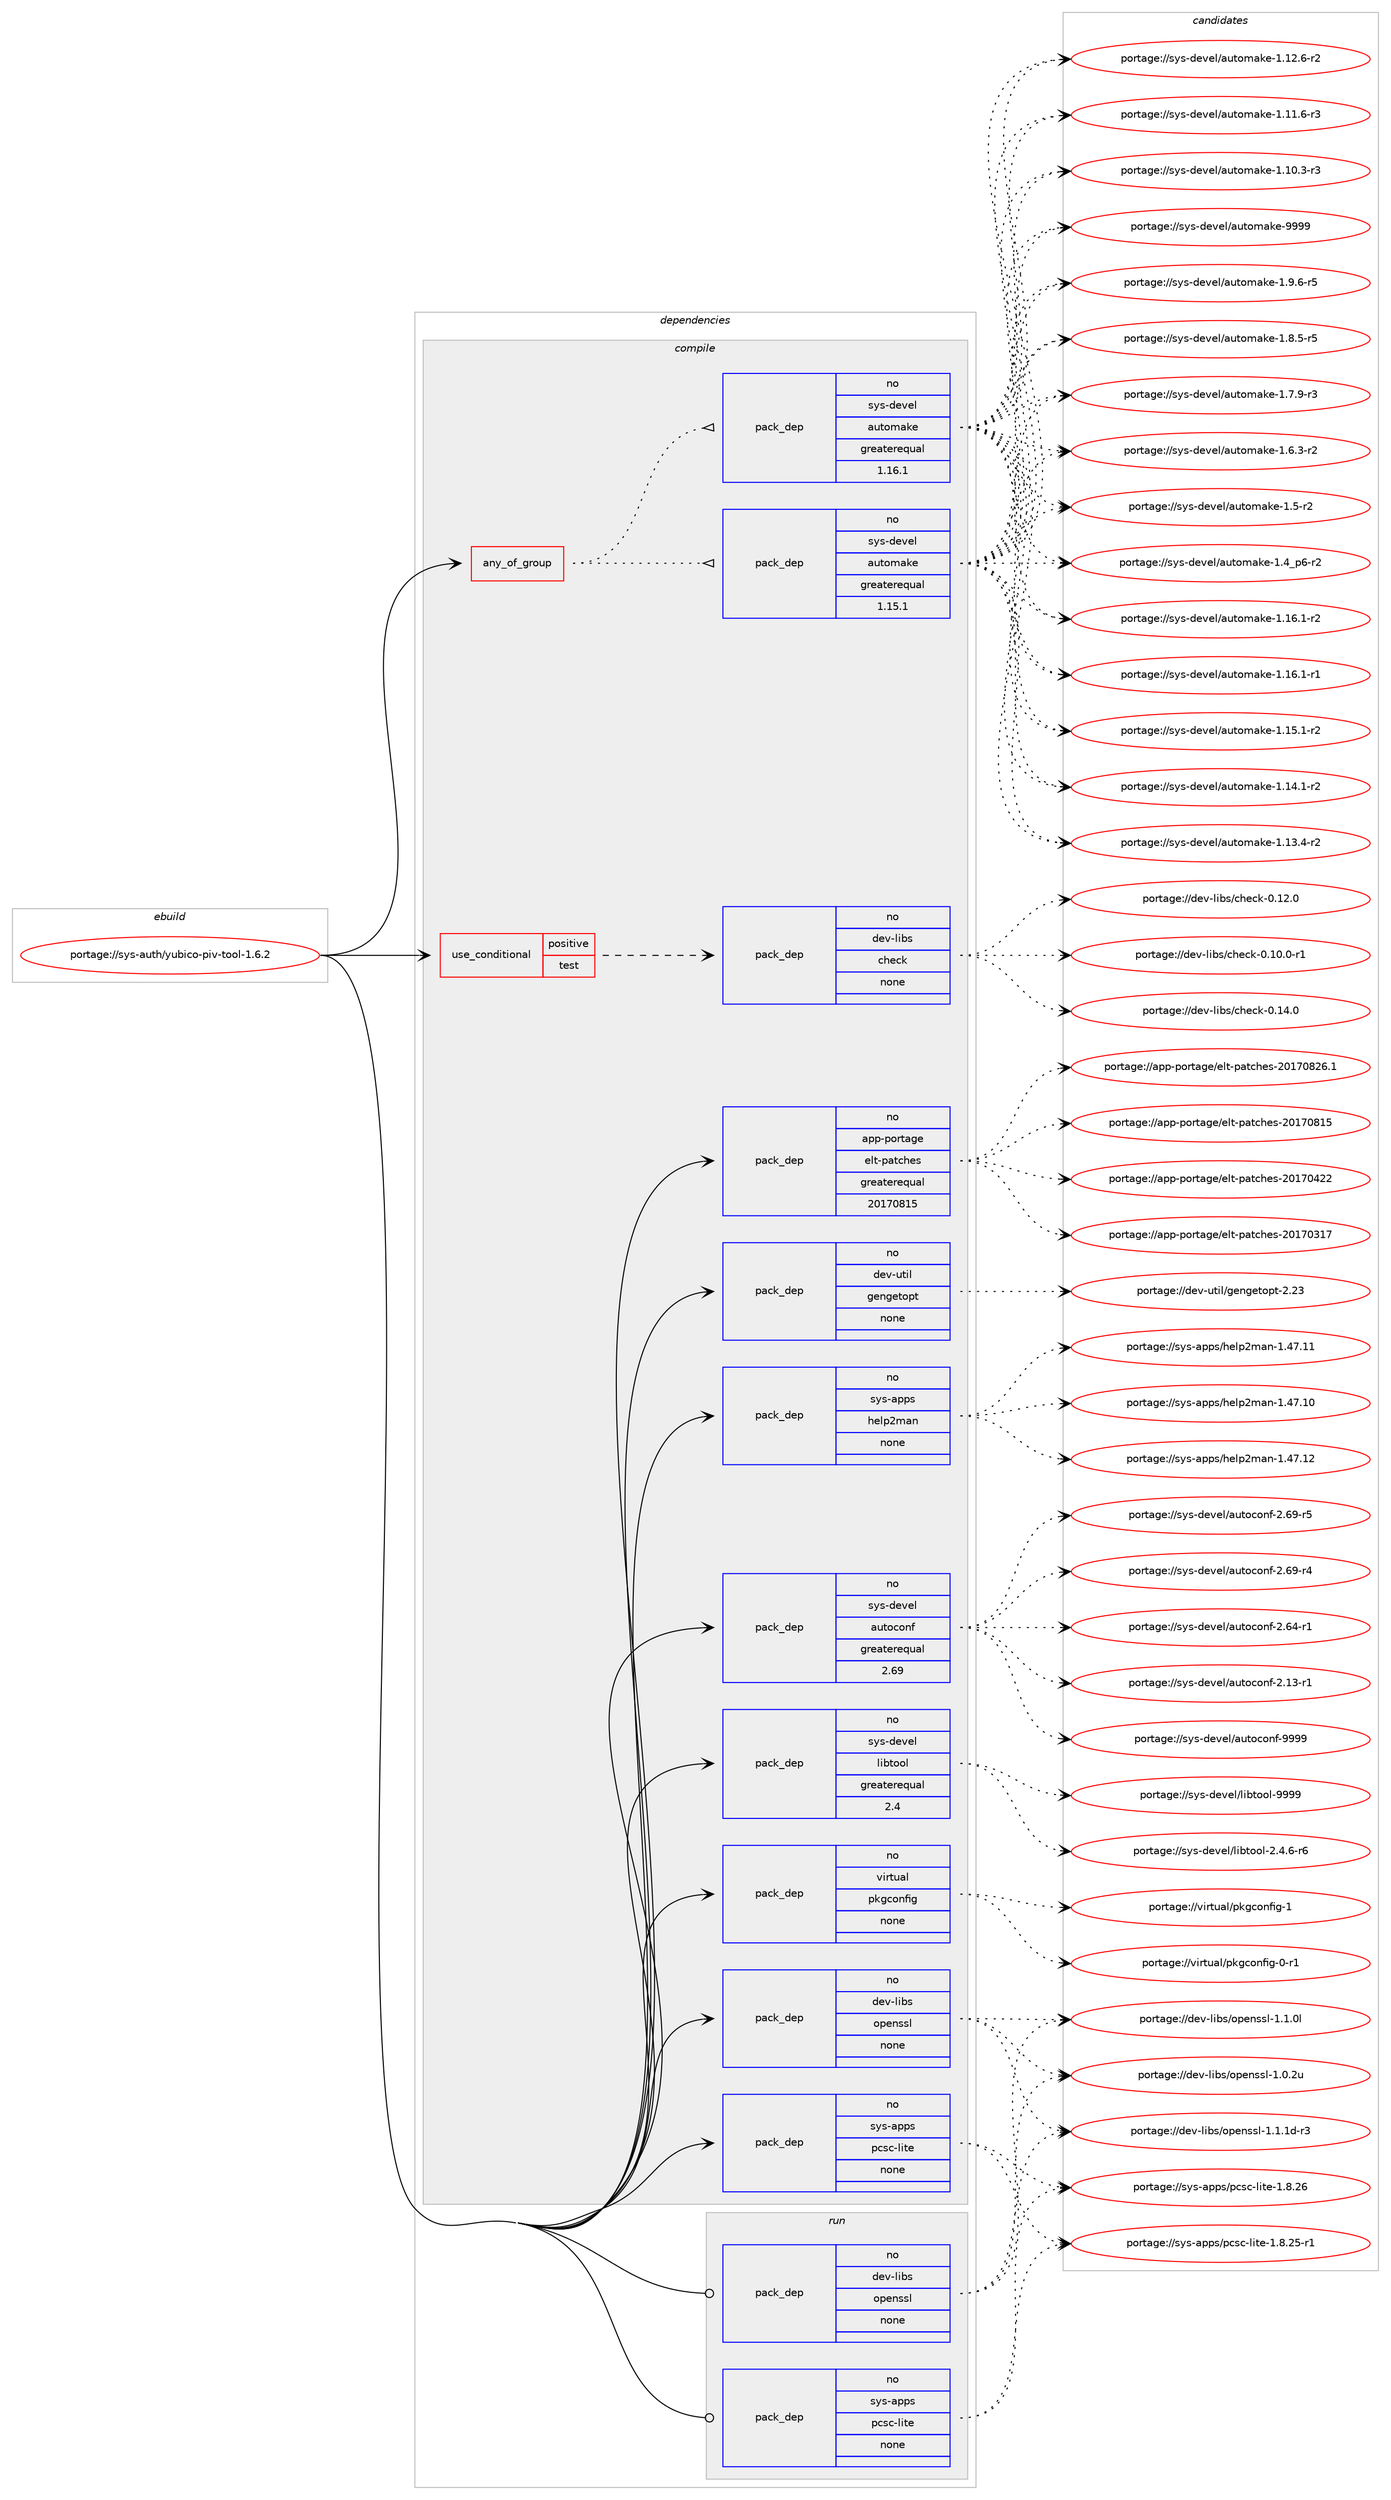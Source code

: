 digraph prolog {

# *************
# Graph options
# *************

newrank=true;
concentrate=true;
compound=true;
graph [rankdir=LR,fontname=Helvetica,fontsize=10,ranksep=1.5];#, ranksep=2.5, nodesep=0.2];
edge  [arrowhead=vee];
node  [fontname=Helvetica,fontsize=10];

# **********
# The ebuild
# **********

subgraph cluster_leftcol {
color=gray;
rank=same;
label=<<i>ebuild</i>>;
id [label="portage://sys-auth/yubico-piv-tool-1.6.2", color=red, width=4, href="../sys-auth/yubico-piv-tool-1.6.2.svg"];
}

# ****************
# The dependencies
# ****************

subgraph cluster_midcol {
color=gray;
label=<<i>dependencies</i>>;
subgraph cluster_compile {
fillcolor="#eeeeee";
style=filled;
label=<<i>compile</i>>;
subgraph any1126 {
dependency52712 [label=<<TABLE BORDER="0" CELLBORDER="1" CELLSPACING="0" CELLPADDING="4"><TR><TD CELLPADDING="10">any_of_group</TD></TR></TABLE>>, shape=none, color=red];subgraph pack40526 {
dependency52713 [label=<<TABLE BORDER="0" CELLBORDER="1" CELLSPACING="0" CELLPADDING="4" WIDTH="220"><TR><TD ROWSPAN="6" CELLPADDING="30">pack_dep</TD></TR><TR><TD WIDTH="110">no</TD></TR><TR><TD>sys-devel</TD></TR><TR><TD>automake</TD></TR><TR><TD>greaterequal</TD></TR><TR><TD>1.16.1</TD></TR></TABLE>>, shape=none, color=blue];
}
dependency52712:e -> dependency52713:w [weight=20,style="dotted",arrowhead="oinv"];
subgraph pack40527 {
dependency52714 [label=<<TABLE BORDER="0" CELLBORDER="1" CELLSPACING="0" CELLPADDING="4" WIDTH="220"><TR><TD ROWSPAN="6" CELLPADDING="30">pack_dep</TD></TR><TR><TD WIDTH="110">no</TD></TR><TR><TD>sys-devel</TD></TR><TR><TD>automake</TD></TR><TR><TD>greaterequal</TD></TR><TR><TD>1.15.1</TD></TR></TABLE>>, shape=none, color=blue];
}
dependency52712:e -> dependency52714:w [weight=20,style="dotted",arrowhead="oinv"];
}
id:e -> dependency52712:w [weight=20,style="solid",arrowhead="vee"];
subgraph cond10992 {
dependency52715 [label=<<TABLE BORDER="0" CELLBORDER="1" CELLSPACING="0" CELLPADDING="4"><TR><TD ROWSPAN="3" CELLPADDING="10">use_conditional</TD></TR><TR><TD>positive</TD></TR><TR><TD>test</TD></TR></TABLE>>, shape=none, color=red];
subgraph pack40528 {
dependency52716 [label=<<TABLE BORDER="0" CELLBORDER="1" CELLSPACING="0" CELLPADDING="4" WIDTH="220"><TR><TD ROWSPAN="6" CELLPADDING="30">pack_dep</TD></TR><TR><TD WIDTH="110">no</TD></TR><TR><TD>dev-libs</TD></TR><TR><TD>check</TD></TR><TR><TD>none</TD></TR><TR><TD></TD></TR></TABLE>>, shape=none, color=blue];
}
dependency52715:e -> dependency52716:w [weight=20,style="dashed",arrowhead="vee"];
}
id:e -> dependency52715:w [weight=20,style="solid",arrowhead="vee"];
subgraph pack40529 {
dependency52717 [label=<<TABLE BORDER="0" CELLBORDER="1" CELLSPACING="0" CELLPADDING="4" WIDTH="220"><TR><TD ROWSPAN="6" CELLPADDING="30">pack_dep</TD></TR><TR><TD WIDTH="110">no</TD></TR><TR><TD>app-portage</TD></TR><TR><TD>elt-patches</TD></TR><TR><TD>greaterequal</TD></TR><TR><TD>20170815</TD></TR></TABLE>>, shape=none, color=blue];
}
id:e -> dependency52717:w [weight=20,style="solid",arrowhead="vee"];
subgraph pack40530 {
dependency52718 [label=<<TABLE BORDER="0" CELLBORDER="1" CELLSPACING="0" CELLPADDING="4" WIDTH="220"><TR><TD ROWSPAN="6" CELLPADDING="30">pack_dep</TD></TR><TR><TD WIDTH="110">no</TD></TR><TR><TD>dev-libs</TD></TR><TR><TD>openssl</TD></TR><TR><TD>none</TD></TR><TR><TD></TD></TR></TABLE>>, shape=none, color=blue];
}
id:e -> dependency52718:w [weight=20,style="solid",arrowhead="vee"];
subgraph pack40531 {
dependency52719 [label=<<TABLE BORDER="0" CELLBORDER="1" CELLSPACING="0" CELLPADDING="4" WIDTH="220"><TR><TD ROWSPAN="6" CELLPADDING="30">pack_dep</TD></TR><TR><TD WIDTH="110">no</TD></TR><TR><TD>dev-util</TD></TR><TR><TD>gengetopt</TD></TR><TR><TD>none</TD></TR><TR><TD></TD></TR></TABLE>>, shape=none, color=blue];
}
id:e -> dependency52719:w [weight=20,style="solid",arrowhead="vee"];
subgraph pack40532 {
dependency52720 [label=<<TABLE BORDER="0" CELLBORDER="1" CELLSPACING="0" CELLPADDING="4" WIDTH="220"><TR><TD ROWSPAN="6" CELLPADDING="30">pack_dep</TD></TR><TR><TD WIDTH="110">no</TD></TR><TR><TD>sys-apps</TD></TR><TR><TD>help2man</TD></TR><TR><TD>none</TD></TR><TR><TD></TD></TR></TABLE>>, shape=none, color=blue];
}
id:e -> dependency52720:w [weight=20,style="solid",arrowhead="vee"];
subgraph pack40533 {
dependency52721 [label=<<TABLE BORDER="0" CELLBORDER="1" CELLSPACING="0" CELLPADDING="4" WIDTH="220"><TR><TD ROWSPAN="6" CELLPADDING="30">pack_dep</TD></TR><TR><TD WIDTH="110">no</TD></TR><TR><TD>sys-apps</TD></TR><TR><TD>pcsc-lite</TD></TR><TR><TD>none</TD></TR><TR><TD></TD></TR></TABLE>>, shape=none, color=blue];
}
id:e -> dependency52721:w [weight=20,style="solid",arrowhead="vee"];
subgraph pack40534 {
dependency52722 [label=<<TABLE BORDER="0" CELLBORDER="1" CELLSPACING="0" CELLPADDING="4" WIDTH="220"><TR><TD ROWSPAN="6" CELLPADDING="30">pack_dep</TD></TR><TR><TD WIDTH="110">no</TD></TR><TR><TD>sys-devel</TD></TR><TR><TD>autoconf</TD></TR><TR><TD>greaterequal</TD></TR><TR><TD>2.69</TD></TR></TABLE>>, shape=none, color=blue];
}
id:e -> dependency52722:w [weight=20,style="solid",arrowhead="vee"];
subgraph pack40535 {
dependency52723 [label=<<TABLE BORDER="0" CELLBORDER="1" CELLSPACING="0" CELLPADDING="4" WIDTH="220"><TR><TD ROWSPAN="6" CELLPADDING="30">pack_dep</TD></TR><TR><TD WIDTH="110">no</TD></TR><TR><TD>sys-devel</TD></TR><TR><TD>libtool</TD></TR><TR><TD>greaterequal</TD></TR><TR><TD>2.4</TD></TR></TABLE>>, shape=none, color=blue];
}
id:e -> dependency52723:w [weight=20,style="solid",arrowhead="vee"];
subgraph pack40536 {
dependency52724 [label=<<TABLE BORDER="0" CELLBORDER="1" CELLSPACING="0" CELLPADDING="4" WIDTH="220"><TR><TD ROWSPAN="6" CELLPADDING="30">pack_dep</TD></TR><TR><TD WIDTH="110">no</TD></TR><TR><TD>virtual</TD></TR><TR><TD>pkgconfig</TD></TR><TR><TD>none</TD></TR><TR><TD></TD></TR></TABLE>>, shape=none, color=blue];
}
id:e -> dependency52724:w [weight=20,style="solid",arrowhead="vee"];
}
subgraph cluster_compileandrun {
fillcolor="#eeeeee";
style=filled;
label=<<i>compile and run</i>>;
}
subgraph cluster_run {
fillcolor="#eeeeee";
style=filled;
label=<<i>run</i>>;
subgraph pack40537 {
dependency52725 [label=<<TABLE BORDER="0" CELLBORDER="1" CELLSPACING="0" CELLPADDING="4" WIDTH="220"><TR><TD ROWSPAN="6" CELLPADDING="30">pack_dep</TD></TR><TR><TD WIDTH="110">no</TD></TR><TR><TD>dev-libs</TD></TR><TR><TD>openssl</TD></TR><TR><TD>none</TD></TR><TR><TD></TD></TR></TABLE>>, shape=none, color=blue];
}
id:e -> dependency52725:w [weight=20,style="solid",arrowhead="odot"];
subgraph pack40538 {
dependency52726 [label=<<TABLE BORDER="0" CELLBORDER="1" CELLSPACING="0" CELLPADDING="4" WIDTH="220"><TR><TD ROWSPAN="6" CELLPADDING="30">pack_dep</TD></TR><TR><TD WIDTH="110">no</TD></TR><TR><TD>sys-apps</TD></TR><TR><TD>pcsc-lite</TD></TR><TR><TD>none</TD></TR><TR><TD></TD></TR></TABLE>>, shape=none, color=blue];
}
id:e -> dependency52726:w [weight=20,style="solid",arrowhead="odot"];
}
}

# **************
# The candidates
# **************

subgraph cluster_choices {
rank=same;
color=gray;
label=<<i>candidates</i>>;

subgraph choice40526 {
color=black;
nodesep=1;
choice115121115451001011181011084797117116111109971071014557575757 [label="portage://sys-devel/automake-9999", color=red, width=4,href="../sys-devel/automake-9999.svg"];
choice115121115451001011181011084797117116111109971071014549465746544511453 [label="portage://sys-devel/automake-1.9.6-r5", color=red, width=4,href="../sys-devel/automake-1.9.6-r5.svg"];
choice115121115451001011181011084797117116111109971071014549465646534511453 [label="portage://sys-devel/automake-1.8.5-r5", color=red, width=4,href="../sys-devel/automake-1.8.5-r5.svg"];
choice115121115451001011181011084797117116111109971071014549465546574511451 [label="portage://sys-devel/automake-1.7.9-r3", color=red, width=4,href="../sys-devel/automake-1.7.9-r3.svg"];
choice115121115451001011181011084797117116111109971071014549465446514511450 [label="portage://sys-devel/automake-1.6.3-r2", color=red, width=4,href="../sys-devel/automake-1.6.3-r2.svg"];
choice11512111545100101118101108479711711611110997107101454946534511450 [label="portage://sys-devel/automake-1.5-r2", color=red, width=4,href="../sys-devel/automake-1.5-r2.svg"];
choice115121115451001011181011084797117116111109971071014549465295112544511450 [label="portage://sys-devel/automake-1.4_p6-r2", color=red, width=4,href="../sys-devel/automake-1.4_p6-r2.svg"];
choice11512111545100101118101108479711711611110997107101454946495446494511450 [label="portage://sys-devel/automake-1.16.1-r2", color=red, width=4,href="../sys-devel/automake-1.16.1-r2.svg"];
choice11512111545100101118101108479711711611110997107101454946495446494511449 [label="portage://sys-devel/automake-1.16.1-r1", color=red, width=4,href="../sys-devel/automake-1.16.1-r1.svg"];
choice11512111545100101118101108479711711611110997107101454946495346494511450 [label="portage://sys-devel/automake-1.15.1-r2", color=red, width=4,href="../sys-devel/automake-1.15.1-r2.svg"];
choice11512111545100101118101108479711711611110997107101454946495246494511450 [label="portage://sys-devel/automake-1.14.1-r2", color=red, width=4,href="../sys-devel/automake-1.14.1-r2.svg"];
choice11512111545100101118101108479711711611110997107101454946495146524511450 [label="portage://sys-devel/automake-1.13.4-r2", color=red, width=4,href="../sys-devel/automake-1.13.4-r2.svg"];
choice11512111545100101118101108479711711611110997107101454946495046544511450 [label="portage://sys-devel/automake-1.12.6-r2", color=red, width=4,href="../sys-devel/automake-1.12.6-r2.svg"];
choice11512111545100101118101108479711711611110997107101454946494946544511451 [label="portage://sys-devel/automake-1.11.6-r3", color=red, width=4,href="../sys-devel/automake-1.11.6-r3.svg"];
choice11512111545100101118101108479711711611110997107101454946494846514511451 [label="portage://sys-devel/automake-1.10.3-r3", color=red, width=4,href="../sys-devel/automake-1.10.3-r3.svg"];
dependency52713:e -> choice115121115451001011181011084797117116111109971071014557575757:w [style=dotted,weight="100"];
dependency52713:e -> choice115121115451001011181011084797117116111109971071014549465746544511453:w [style=dotted,weight="100"];
dependency52713:e -> choice115121115451001011181011084797117116111109971071014549465646534511453:w [style=dotted,weight="100"];
dependency52713:e -> choice115121115451001011181011084797117116111109971071014549465546574511451:w [style=dotted,weight="100"];
dependency52713:e -> choice115121115451001011181011084797117116111109971071014549465446514511450:w [style=dotted,weight="100"];
dependency52713:e -> choice11512111545100101118101108479711711611110997107101454946534511450:w [style=dotted,weight="100"];
dependency52713:e -> choice115121115451001011181011084797117116111109971071014549465295112544511450:w [style=dotted,weight="100"];
dependency52713:e -> choice11512111545100101118101108479711711611110997107101454946495446494511450:w [style=dotted,weight="100"];
dependency52713:e -> choice11512111545100101118101108479711711611110997107101454946495446494511449:w [style=dotted,weight="100"];
dependency52713:e -> choice11512111545100101118101108479711711611110997107101454946495346494511450:w [style=dotted,weight="100"];
dependency52713:e -> choice11512111545100101118101108479711711611110997107101454946495246494511450:w [style=dotted,weight="100"];
dependency52713:e -> choice11512111545100101118101108479711711611110997107101454946495146524511450:w [style=dotted,weight="100"];
dependency52713:e -> choice11512111545100101118101108479711711611110997107101454946495046544511450:w [style=dotted,weight="100"];
dependency52713:e -> choice11512111545100101118101108479711711611110997107101454946494946544511451:w [style=dotted,weight="100"];
dependency52713:e -> choice11512111545100101118101108479711711611110997107101454946494846514511451:w [style=dotted,weight="100"];
}
subgraph choice40527 {
color=black;
nodesep=1;
choice115121115451001011181011084797117116111109971071014557575757 [label="portage://sys-devel/automake-9999", color=red, width=4,href="../sys-devel/automake-9999.svg"];
choice115121115451001011181011084797117116111109971071014549465746544511453 [label="portage://sys-devel/automake-1.9.6-r5", color=red, width=4,href="../sys-devel/automake-1.9.6-r5.svg"];
choice115121115451001011181011084797117116111109971071014549465646534511453 [label="portage://sys-devel/automake-1.8.5-r5", color=red, width=4,href="../sys-devel/automake-1.8.5-r5.svg"];
choice115121115451001011181011084797117116111109971071014549465546574511451 [label="portage://sys-devel/automake-1.7.9-r3", color=red, width=4,href="../sys-devel/automake-1.7.9-r3.svg"];
choice115121115451001011181011084797117116111109971071014549465446514511450 [label="portage://sys-devel/automake-1.6.3-r2", color=red, width=4,href="../sys-devel/automake-1.6.3-r2.svg"];
choice11512111545100101118101108479711711611110997107101454946534511450 [label="portage://sys-devel/automake-1.5-r2", color=red, width=4,href="../sys-devel/automake-1.5-r2.svg"];
choice115121115451001011181011084797117116111109971071014549465295112544511450 [label="portage://sys-devel/automake-1.4_p6-r2", color=red, width=4,href="../sys-devel/automake-1.4_p6-r2.svg"];
choice11512111545100101118101108479711711611110997107101454946495446494511450 [label="portage://sys-devel/automake-1.16.1-r2", color=red, width=4,href="../sys-devel/automake-1.16.1-r2.svg"];
choice11512111545100101118101108479711711611110997107101454946495446494511449 [label="portage://sys-devel/automake-1.16.1-r1", color=red, width=4,href="../sys-devel/automake-1.16.1-r1.svg"];
choice11512111545100101118101108479711711611110997107101454946495346494511450 [label="portage://sys-devel/automake-1.15.1-r2", color=red, width=4,href="../sys-devel/automake-1.15.1-r2.svg"];
choice11512111545100101118101108479711711611110997107101454946495246494511450 [label="portage://sys-devel/automake-1.14.1-r2", color=red, width=4,href="../sys-devel/automake-1.14.1-r2.svg"];
choice11512111545100101118101108479711711611110997107101454946495146524511450 [label="portage://sys-devel/automake-1.13.4-r2", color=red, width=4,href="../sys-devel/automake-1.13.4-r2.svg"];
choice11512111545100101118101108479711711611110997107101454946495046544511450 [label="portage://sys-devel/automake-1.12.6-r2", color=red, width=4,href="../sys-devel/automake-1.12.6-r2.svg"];
choice11512111545100101118101108479711711611110997107101454946494946544511451 [label="portage://sys-devel/automake-1.11.6-r3", color=red, width=4,href="../sys-devel/automake-1.11.6-r3.svg"];
choice11512111545100101118101108479711711611110997107101454946494846514511451 [label="portage://sys-devel/automake-1.10.3-r3", color=red, width=4,href="../sys-devel/automake-1.10.3-r3.svg"];
dependency52714:e -> choice115121115451001011181011084797117116111109971071014557575757:w [style=dotted,weight="100"];
dependency52714:e -> choice115121115451001011181011084797117116111109971071014549465746544511453:w [style=dotted,weight="100"];
dependency52714:e -> choice115121115451001011181011084797117116111109971071014549465646534511453:w [style=dotted,weight="100"];
dependency52714:e -> choice115121115451001011181011084797117116111109971071014549465546574511451:w [style=dotted,weight="100"];
dependency52714:e -> choice115121115451001011181011084797117116111109971071014549465446514511450:w [style=dotted,weight="100"];
dependency52714:e -> choice11512111545100101118101108479711711611110997107101454946534511450:w [style=dotted,weight="100"];
dependency52714:e -> choice115121115451001011181011084797117116111109971071014549465295112544511450:w [style=dotted,weight="100"];
dependency52714:e -> choice11512111545100101118101108479711711611110997107101454946495446494511450:w [style=dotted,weight="100"];
dependency52714:e -> choice11512111545100101118101108479711711611110997107101454946495446494511449:w [style=dotted,weight="100"];
dependency52714:e -> choice11512111545100101118101108479711711611110997107101454946495346494511450:w [style=dotted,weight="100"];
dependency52714:e -> choice11512111545100101118101108479711711611110997107101454946495246494511450:w [style=dotted,weight="100"];
dependency52714:e -> choice11512111545100101118101108479711711611110997107101454946495146524511450:w [style=dotted,weight="100"];
dependency52714:e -> choice11512111545100101118101108479711711611110997107101454946495046544511450:w [style=dotted,weight="100"];
dependency52714:e -> choice11512111545100101118101108479711711611110997107101454946494946544511451:w [style=dotted,weight="100"];
dependency52714:e -> choice11512111545100101118101108479711711611110997107101454946494846514511451:w [style=dotted,weight="100"];
}
subgraph choice40528 {
color=black;
nodesep=1;
choice100101118451081059811547991041019910745484649524648 [label="portage://dev-libs/check-0.14.0", color=red, width=4,href="../dev-libs/check-0.14.0.svg"];
choice100101118451081059811547991041019910745484649504648 [label="portage://dev-libs/check-0.12.0", color=red, width=4,href="../dev-libs/check-0.12.0.svg"];
choice1001011184510810598115479910410199107454846494846484511449 [label="portage://dev-libs/check-0.10.0-r1", color=red, width=4,href="../dev-libs/check-0.10.0-r1.svg"];
dependency52716:e -> choice100101118451081059811547991041019910745484649524648:w [style=dotted,weight="100"];
dependency52716:e -> choice100101118451081059811547991041019910745484649504648:w [style=dotted,weight="100"];
dependency52716:e -> choice1001011184510810598115479910410199107454846494846484511449:w [style=dotted,weight="100"];
}
subgraph choice40529 {
color=black;
nodesep=1;
choice971121124511211111411697103101471011081164511297116991041011154550484955485650544649 [label="portage://app-portage/elt-patches-20170826.1", color=red, width=4,href="../app-portage/elt-patches-20170826.1.svg"];
choice97112112451121111141169710310147101108116451129711699104101115455048495548564953 [label="portage://app-portage/elt-patches-20170815", color=red, width=4,href="../app-portage/elt-patches-20170815.svg"];
choice97112112451121111141169710310147101108116451129711699104101115455048495548525050 [label="portage://app-portage/elt-patches-20170422", color=red, width=4,href="../app-portage/elt-patches-20170422.svg"];
choice97112112451121111141169710310147101108116451129711699104101115455048495548514955 [label="portage://app-portage/elt-patches-20170317", color=red, width=4,href="../app-portage/elt-patches-20170317.svg"];
dependency52717:e -> choice971121124511211111411697103101471011081164511297116991041011154550484955485650544649:w [style=dotted,weight="100"];
dependency52717:e -> choice97112112451121111141169710310147101108116451129711699104101115455048495548564953:w [style=dotted,weight="100"];
dependency52717:e -> choice97112112451121111141169710310147101108116451129711699104101115455048495548525050:w [style=dotted,weight="100"];
dependency52717:e -> choice97112112451121111141169710310147101108116451129711699104101115455048495548514955:w [style=dotted,weight="100"];
}
subgraph choice40530 {
color=black;
nodesep=1;
choice1001011184510810598115471111121011101151151084549464946491004511451 [label="portage://dev-libs/openssl-1.1.1d-r3", color=red, width=4,href="../dev-libs/openssl-1.1.1d-r3.svg"];
choice100101118451081059811547111112101110115115108454946494648108 [label="portage://dev-libs/openssl-1.1.0l", color=red, width=4,href="../dev-libs/openssl-1.1.0l.svg"];
choice100101118451081059811547111112101110115115108454946484650117 [label="portage://dev-libs/openssl-1.0.2u", color=red, width=4,href="../dev-libs/openssl-1.0.2u.svg"];
dependency52718:e -> choice1001011184510810598115471111121011101151151084549464946491004511451:w [style=dotted,weight="100"];
dependency52718:e -> choice100101118451081059811547111112101110115115108454946494648108:w [style=dotted,weight="100"];
dependency52718:e -> choice100101118451081059811547111112101110115115108454946484650117:w [style=dotted,weight="100"];
}
subgraph choice40531 {
color=black;
nodesep=1;
choice10010111845117116105108471031011101031011161111121164550465051 [label="portage://dev-util/gengetopt-2.23", color=red, width=4,href="../dev-util/gengetopt-2.23.svg"];
dependency52719:e -> choice10010111845117116105108471031011101031011161111121164550465051:w [style=dotted,weight="100"];
}
subgraph choice40532 {
color=black;
nodesep=1;
choice11512111545971121121154710410110811250109971104549465255464950 [label="portage://sys-apps/help2man-1.47.12", color=red, width=4,href="../sys-apps/help2man-1.47.12.svg"];
choice11512111545971121121154710410110811250109971104549465255464949 [label="portage://sys-apps/help2man-1.47.11", color=red, width=4,href="../sys-apps/help2man-1.47.11.svg"];
choice11512111545971121121154710410110811250109971104549465255464948 [label="portage://sys-apps/help2man-1.47.10", color=red, width=4,href="../sys-apps/help2man-1.47.10.svg"];
dependency52720:e -> choice11512111545971121121154710410110811250109971104549465255464950:w [style=dotted,weight="100"];
dependency52720:e -> choice11512111545971121121154710410110811250109971104549465255464949:w [style=dotted,weight="100"];
dependency52720:e -> choice11512111545971121121154710410110811250109971104549465255464948:w [style=dotted,weight="100"];
}
subgraph choice40533 {
color=black;
nodesep=1;
choice11512111545971121121154711299115994510810511610145494656465054 [label="portage://sys-apps/pcsc-lite-1.8.26", color=red, width=4,href="../sys-apps/pcsc-lite-1.8.26.svg"];
choice115121115459711211211547112991159945108105116101454946564650534511449 [label="portage://sys-apps/pcsc-lite-1.8.25-r1", color=red, width=4,href="../sys-apps/pcsc-lite-1.8.25-r1.svg"];
dependency52721:e -> choice11512111545971121121154711299115994510810511610145494656465054:w [style=dotted,weight="100"];
dependency52721:e -> choice115121115459711211211547112991159945108105116101454946564650534511449:w [style=dotted,weight="100"];
}
subgraph choice40534 {
color=black;
nodesep=1;
choice115121115451001011181011084797117116111991111101024557575757 [label="portage://sys-devel/autoconf-9999", color=red, width=4,href="../sys-devel/autoconf-9999.svg"];
choice1151211154510010111810110847971171161119911111010245504654574511453 [label="portage://sys-devel/autoconf-2.69-r5", color=red, width=4,href="../sys-devel/autoconf-2.69-r5.svg"];
choice1151211154510010111810110847971171161119911111010245504654574511452 [label="portage://sys-devel/autoconf-2.69-r4", color=red, width=4,href="../sys-devel/autoconf-2.69-r4.svg"];
choice1151211154510010111810110847971171161119911111010245504654524511449 [label="portage://sys-devel/autoconf-2.64-r1", color=red, width=4,href="../sys-devel/autoconf-2.64-r1.svg"];
choice1151211154510010111810110847971171161119911111010245504649514511449 [label="portage://sys-devel/autoconf-2.13-r1", color=red, width=4,href="../sys-devel/autoconf-2.13-r1.svg"];
dependency52722:e -> choice115121115451001011181011084797117116111991111101024557575757:w [style=dotted,weight="100"];
dependency52722:e -> choice1151211154510010111810110847971171161119911111010245504654574511453:w [style=dotted,weight="100"];
dependency52722:e -> choice1151211154510010111810110847971171161119911111010245504654574511452:w [style=dotted,weight="100"];
dependency52722:e -> choice1151211154510010111810110847971171161119911111010245504654524511449:w [style=dotted,weight="100"];
dependency52722:e -> choice1151211154510010111810110847971171161119911111010245504649514511449:w [style=dotted,weight="100"];
}
subgraph choice40535 {
color=black;
nodesep=1;
choice1151211154510010111810110847108105981161111111084557575757 [label="portage://sys-devel/libtool-9999", color=red, width=4,href="../sys-devel/libtool-9999.svg"];
choice1151211154510010111810110847108105981161111111084550465246544511454 [label="portage://sys-devel/libtool-2.4.6-r6", color=red, width=4,href="../sys-devel/libtool-2.4.6-r6.svg"];
dependency52723:e -> choice1151211154510010111810110847108105981161111111084557575757:w [style=dotted,weight="100"];
dependency52723:e -> choice1151211154510010111810110847108105981161111111084550465246544511454:w [style=dotted,weight="100"];
}
subgraph choice40536 {
color=black;
nodesep=1;
choice1181051141161179710847112107103991111101021051034549 [label="portage://virtual/pkgconfig-1", color=red, width=4,href="../virtual/pkgconfig-1.svg"];
choice11810511411611797108471121071039911111010210510345484511449 [label="portage://virtual/pkgconfig-0-r1", color=red, width=4,href="../virtual/pkgconfig-0-r1.svg"];
dependency52724:e -> choice1181051141161179710847112107103991111101021051034549:w [style=dotted,weight="100"];
dependency52724:e -> choice11810511411611797108471121071039911111010210510345484511449:w [style=dotted,weight="100"];
}
subgraph choice40537 {
color=black;
nodesep=1;
choice1001011184510810598115471111121011101151151084549464946491004511451 [label="portage://dev-libs/openssl-1.1.1d-r3", color=red, width=4,href="../dev-libs/openssl-1.1.1d-r3.svg"];
choice100101118451081059811547111112101110115115108454946494648108 [label="portage://dev-libs/openssl-1.1.0l", color=red, width=4,href="../dev-libs/openssl-1.1.0l.svg"];
choice100101118451081059811547111112101110115115108454946484650117 [label="portage://dev-libs/openssl-1.0.2u", color=red, width=4,href="../dev-libs/openssl-1.0.2u.svg"];
dependency52725:e -> choice1001011184510810598115471111121011101151151084549464946491004511451:w [style=dotted,weight="100"];
dependency52725:e -> choice100101118451081059811547111112101110115115108454946494648108:w [style=dotted,weight="100"];
dependency52725:e -> choice100101118451081059811547111112101110115115108454946484650117:w [style=dotted,weight="100"];
}
subgraph choice40538 {
color=black;
nodesep=1;
choice11512111545971121121154711299115994510810511610145494656465054 [label="portage://sys-apps/pcsc-lite-1.8.26", color=red, width=4,href="../sys-apps/pcsc-lite-1.8.26.svg"];
choice115121115459711211211547112991159945108105116101454946564650534511449 [label="portage://sys-apps/pcsc-lite-1.8.25-r1", color=red, width=4,href="../sys-apps/pcsc-lite-1.8.25-r1.svg"];
dependency52726:e -> choice11512111545971121121154711299115994510810511610145494656465054:w [style=dotted,weight="100"];
dependency52726:e -> choice115121115459711211211547112991159945108105116101454946564650534511449:w [style=dotted,weight="100"];
}
}

}
